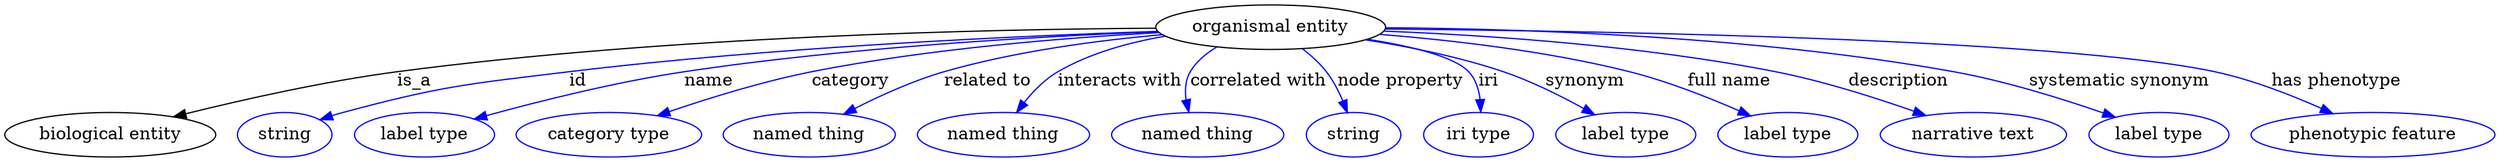 digraph {
	graph [bb="0,0,1645.9,123"];
	node [label="\N"];
	"organismal entity"	 [height=0.5,
		label="organismal entity",
		pos="840.24,105",
		width=2.022];
	"biological entity"	 [height=0.5,
		pos="68.244,18",
		width=1.8957];
	"organismal entity" -> "biological entity"	 [label=is_a,
		lp="275.24,61.5",
		pos="e,111.71,31.884 768.31,102.23 636.09,96.857 359.29,84.191 264.24,69 215.11,61.147 160.41,46.393 121.31,34.766"];
	id	 [color=blue,
		height=0.5,
		label=string,
		pos="185.24,18",
		width=0.84854];
	"organismal entity" -> id	 [color=blue,
		label=id,
		lp="388.74,61.5",
		pos="e,209.02,29.715 768.3,102.17 678,97.959 518.55,88.379 383.24,69 312.23,58.829 293.47,58.183 225.24,36 222.98,35.265 220.68,34.441 \
218.38,33.562",
		style=solid];
	name	 [color=blue,
		height=0.5,
		label="label type",
		pos="279.24,18",
		width=1.2638];
	"organismal entity" -> name	 [color=blue,
		label=name,
		lp="480.74,61.5",
		pos="e,314.1,29.73 768.62,101.35 692.84,96.735 569.97,87.111 465.24,69 416.03,60.489 361.01,44.58 323.67,32.785",
		style=solid];
	category	 [color=blue,
		height=0.5,
		label="category type",
		pos="401.24,18",
		width=1.6249];
	"organismal entity" -> category	 [color=blue,
		label=category,
		lp="572.74,61.5",
		pos="e,436.52,32.495 769.55,100.4 710.18,95.557 623.39,86.162 549.24,69 513.8,60.796 474.95,47.226 445.96,36.146",
		style=solid];
	"related to"	 [color=blue,
		height=0.5,
		label="named thing",
		pos="533.24,18",
		width=1.5346];
	"organismal entity" -> "related to"	 [color=blue,
		label="related to",
		lp="660.24,61.5",
		pos="e,559.32,33.868 772.68,98.283 731.87,92.981 679.21,83.918 634.24,69 611.33,61.399 587.14,49.344 568.18,38.861",
		style=solid];
	"interacts with"	 [color=blue,
		height=0.5,
		label="named thing",
		pos="661.24,18",
		width=1.5346];
	"organismal entity" -> "interacts with"	 [color=blue,
		label="interacts with",
		lp="744.24,61.5",
		pos="e,673.35,36.013 777.68,95.763 754.37,90.399 728.45,82.017 707.24,69 696.82,62.6 687.36,53.138 679.77,44.097",
		style=solid];
	"correlated with"	 [color=blue,
		height=0.5,
		label="named thing",
		pos="789.24,18",
		width=1.5346];
	"organismal entity" -> "correlated with"	 [color=blue,
		label="correlated with",
		lp="830.24,61.5",
		pos="e,785.27,36.435 807.52,88.841 800.2,83.579 793.38,76.987 789.24,69 785.72,62.19 784.57,54.149 784.61,46.49",
		style=solid];
	"node property"	 [color=blue,
		height=0.5,
		label=string,
		pos="893.24,18",
		width=0.84854];
	"organismal entity" -> "node property"	 [color=blue,
		label="node property",
		lp="917.24,61.5",
		pos="e,887.15,35.652 857.48,87.158 862.31,81.611 867.31,75.293 871.24,69 875.9,61.561 880.02,52.967 883.41,44.978",
		style=solid];
	iri	 [color=blue,
		height=0.5,
		label="iri type",
		pos="978.24,18",
		width=1.011];
	"organismal entity" -> iri	 [color=blue,
		label=iri,
		lp="976.74,61.5",
		pos="e,975.59,36.296 895.71,93.224 921.94,86.682 949.61,78.05 959.24,69 965.71,62.93 969.99,54.457 972.81,46.159",
		style=solid];
	synonym	 [color=blue,
		height=0.5,
		label="label type",
		pos="1078.2,18",
		width=1.2638];
	"organismal entity" -> synonym	 [color=blue,
		label=synonym,
		lp="1044.7,61.5",
		pos="e,1054.8,33.486 899.32,94.352 926.61,88.472 959.13,80.081 987.24,69 1007.6,60.986 1029,49.198 1045.9,38.972",
		style=solid];
	"full name"	 [color=blue,
		height=0.5,
		label="label type",
		pos="1187.2,18",
		width=1.2638];
	"organismal entity" -> "full name"	 [color=blue,
		label="full name",
		lp="1139.7,61.5",
		pos="e,1160.2,32.736 909.41,99.33 956.58,94.262 1020.1,85.069 1074.2,69 1100.8,61.11 1129.3,48.233 1151,37.392",
		style=solid];
	description	 [color=blue,
		height=0.5,
		label="narrative text",
		pos="1308.2,18",
		width=1.6068];
	"organismal entity" -> description	 [color=blue,
		label=description,
		lp="1251.7,61.5",
		pos="e,1275.2,32.826 912.23,102.23 979.67,98.443 1082.9,89.58 1170.2,69 1203.1,61.255 1238.9,47.9 1265.7,36.799",
		style=solid];
	"systematic synonym"	 [color=blue,
		height=0.5,
		label="label type",
		pos="1429.2,18",
		width=1.2638];
	"organismal entity" -> "systematic synonym"	 [color=blue,
		label="systematic synonym",
		lp="1395.2,61.5",
		pos="e,1398.7,31.545 911.85,101.51 1019.2,95.876 1216.8,83.905 1286.2,69 1322,61.326 1360.9,47.004 1389.2,35.487",
		style=solid];
	"has phenotype"	 [color=blue,
		height=0.5,
		label="phenotypic feature",
		pos="1569.2,18",
		width=2.1304];
	"organismal entity" -> "has phenotype"	 [color=blue,
		label="has phenotype",
		lp="1536.7,61.5",
		pos="e,1539.8,34.738 912.98,104.02 1052.9,101.61 1354.4,93.633 1455.2,69 1481.5,62.591 1509.2,50.344 1530.7,39.458",
		style=solid];
}
